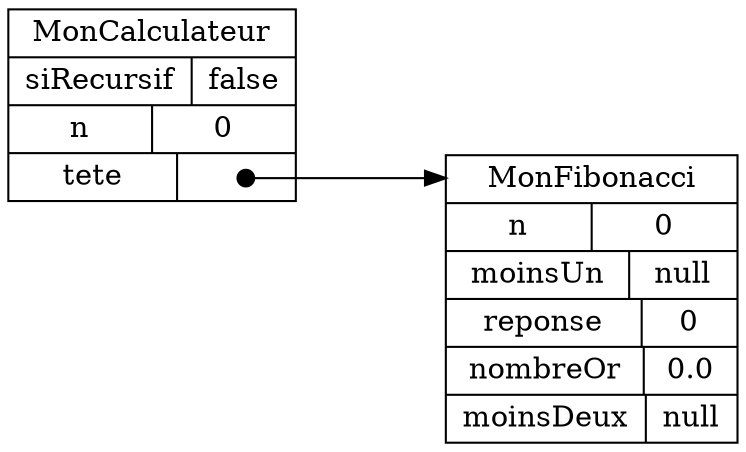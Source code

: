 digraph "MonCalculateur" {
graph ["rankdir"="LR","compound"="true","ranksep"="1.0","nodesep"="1.0"]
"/" ["label"="<_C>MonCalculateur|{siRecursif|false}|{n|0}|{tete|<tete_tete>}","style"="filled","fillcolor"="white","shape"="record"]
"/tete" ["label"="<_C>MonFibonacci|{n|0}|{moinsUn|null}|{reponse|0}|{nombreOr|0.0}|{moinsDeux|null}","style"="filled","fillcolor"="white","shape"="record"]
"/":"tete_tete":c -> "/tete":"_C" ["tailclip"="false","arrowtail"="dot","dir"="both","label"=""]
}
